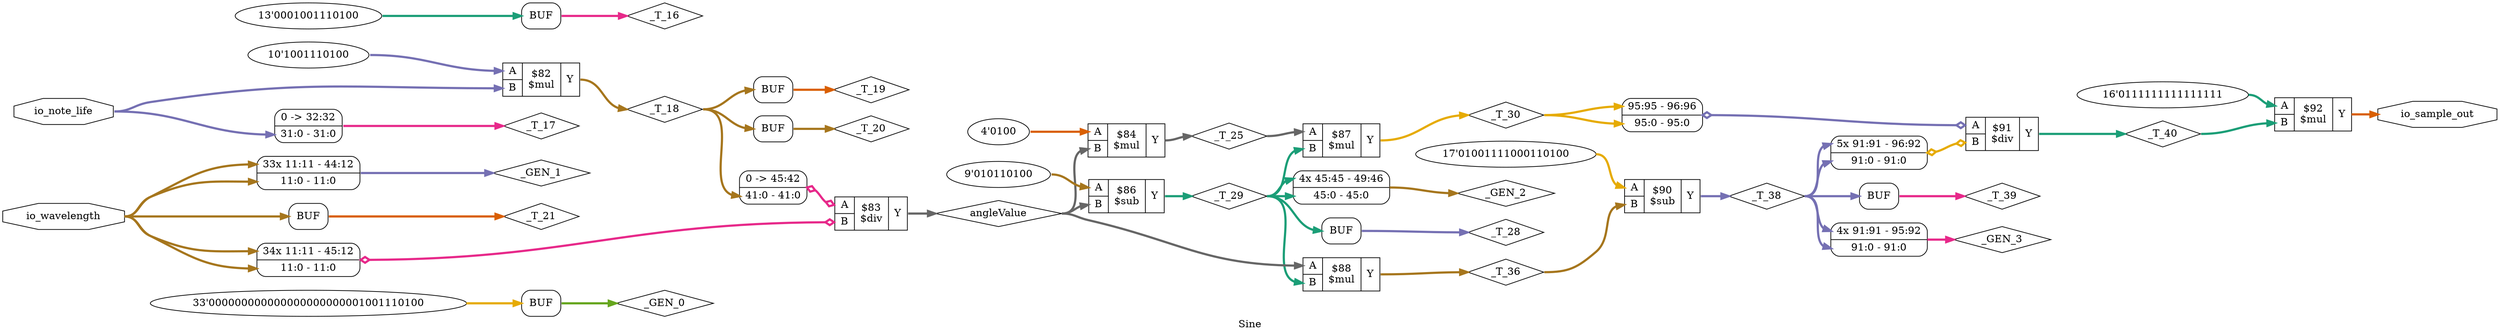 digraph "Sine" {
label="Sine";
rankdir="LR";
remincross=true;
n1 [ shape=diamond, label="_GEN_0", color="black", fontcolor="black" ];
n2 [ shape=diamond, label="_GEN_1", color="black", fontcolor="black" ];
n3 [ shape=diamond, label="_GEN_2", color="black", fontcolor="black" ];
n4 [ shape=diamond, label="_GEN_3", color="black", fontcolor="black" ];
n5 [ shape=diamond, label="_T_16", color="black", fontcolor="black" ];
n6 [ shape=diamond, label="_T_17", color="black", fontcolor="black" ];
n7 [ shape=diamond, label="_T_18", color="black", fontcolor="black" ];
n8 [ shape=diamond, label="_T_19", color="black", fontcolor="black" ];
n9 [ shape=diamond, label="_T_20", color="black", fontcolor="black" ];
n10 [ shape=diamond, label="_T_21", color="black", fontcolor="black" ];
n11 [ shape=diamond, label="_T_25", color="black", fontcolor="black" ];
n12 [ shape=diamond, label="_T_28", color="black", fontcolor="black" ];
n13 [ shape=diamond, label="_T_29", color="black", fontcolor="black" ];
n14 [ shape=diamond, label="_T_30", color="black", fontcolor="black" ];
n15 [ shape=diamond, label="_T_36", color="black", fontcolor="black" ];
n16 [ shape=diamond, label="_T_38", color="black", fontcolor="black" ];
n17 [ shape=diamond, label="_T_39", color="black", fontcolor="black" ];
n18 [ shape=diamond, label="_T_40", color="black", fontcolor="black" ];
n19 [ shape=diamond, label="angleValue", color="black", fontcolor="black" ];
n20 [ shape=octagon, label="io_note_life", color="black", fontcolor="black" ];
n21 [ shape=octagon, label="io_sample_out", color="black", fontcolor="black" ];
n22 [ shape=octagon, label="io_wavelength", color="black", fontcolor="black" ];
{ rank="source"; n20; n22;}
{ rank="sink"; n21;}
c26 [ shape=record, label="{{<p23> A|<p24> B}|$83\n$div|{<p25> Y}}" ];
x0 [ shape=record, style=rounded, label="0 -&gt; 45:42 |<s0> 41:0 - 41:0 " ];
x0:e -> c26:p23:w [arrowhead=odiamond, arrowtail=odiamond, dir=both, colorscheme="dark28", color="4", fontcolor="4", style="setlinewidth(3)", label=""];
x1 [ shape=record, style=rounded, label="<s34> 34x 11:11 - 45:12 |<s0> 11:0 - 11:0 " ];
x1:e -> c26:p24:w [arrowhead=odiamond, arrowtail=odiamond, dir=both, colorscheme="dark28", color="4", fontcolor="4", style="setlinewidth(3)", label=""];
c27 [ shape=record, label="{{<p23> A|<p24> B}|$91\n$div|{<p25> Y}}" ];
x2 [ shape=record, style=rounded, label="<s1> 95:95 - 96:96 |<s0> 95:0 - 95:0 " ];
x2:e -> c27:p23:w [arrowhead=odiamond, arrowtail=odiamond, dir=both, colorscheme="dark28", color="3", fontcolor="3", style="setlinewidth(3)", label=""];
x3 [ shape=record, style=rounded, label="<s5> 5x 91:91 - 96:92 |<s0> 91:0 - 91:0 " ];
x3:e -> c27:p24:w [arrowhead=odiamond, arrowtail=odiamond, dir=both, colorscheme="dark28", color="6", fontcolor="6", style="setlinewidth(3)", label=""];
v4 [ label="10'1001110100" ];
c28 [ shape=record, label="{{<p23> A|<p24> B}|$82\n$mul|{<p25> Y}}" ];
v5 [ label="4'0100" ];
c29 [ shape=record, label="{{<p23> A|<p24> B}|$84\n$mul|{<p25> Y}}" ];
c30 [ shape=record, label="{{<p23> A|<p24> B}|$87\n$mul|{<p25> Y}}" ];
c31 [ shape=record, label="{{<p23> A|<p24> B}|$88\n$mul|{<p25> Y}}" ];
v6 [ label="16'0111111111111111" ];
c32 [ shape=record, label="{{<p23> A|<p24> B}|$92\n$mul|{<p25> Y}}" ];
v7 [ label="9'010110100" ];
c33 [ shape=record, label="{{<p23> A|<p24> B}|$86\n$sub|{<p25> Y}}" ];
v8 [ label="17'01001111000110100" ];
c34 [ shape=record, label="{{<p23> A|<p24> B}|$90\n$sub|{<p25> Y}}" ];
x9 [shape=box, style=rounded, label="BUF"];
x10 [ shape=record, style=rounded, label="<s33> 33x 11:11 - 44:12 |<s0> 11:0 - 11:0 " ];
x11 [ shape=record, style=rounded, label="<s4> 4x 45:45 - 49:46 |<s0> 45:0 - 45:0 " ];
x12 [ shape=record, style=rounded, label="<s4> 4x 91:91 - 95:92 |<s0> 91:0 - 91:0 " ];
v13 [ label="13'0001001110100" ];
x14 [shape=box, style=rounded, label="BUF"];
x15 [ shape=record, style=rounded, label="0 -&gt; 32:32 |<s0> 31:0 - 31:0 " ];
v16 [ label="33'000000000000000000000001001110100" ];
x17 [shape=box, style=rounded, label="BUF"];
x18 [shape=box, style=rounded, label="BUF"];
x19 [shape=box, style=rounded, label="BUF"];
x20 [shape=box, style=rounded, label="BUF"];
x21 [shape=box, style=rounded, label="BUF"];
x17:e:e -> n1:w [colorscheme="dark28", color="5", fontcolor="5", style="setlinewidth(3)", label=""];
x19:e:e -> n10:w [colorscheme="dark28", color="2", fontcolor="2", style="setlinewidth(3)", label=""];
c29:p25:e -> n11:w [colorscheme="dark28", color="8", fontcolor="8", style="setlinewidth(3)", label=""];
n11:e -> c30:p23:w [colorscheme="dark28", color="8", fontcolor="8", style="setlinewidth(3)", label=""];
x20:e:e -> n12:w [colorscheme="dark28", color="3", fontcolor="3", style="setlinewidth(3)", label=""];
c33:p25:e -> n13:w [colorscheme="dark28", color="1", fontcolor="1", style="setlinewidth(3)", label=""];
n13:e -> c30:p24:w [colorscheme="dark28", color="1", fontcolor="1", style="setlinewidth(3)", label=""];
n13:e -> c31:p24:w [colorscheme="dark28", color="1", fontcolor="1", style="setlinewidth(3)", label=""];
n13:e -> x11:s0:w [colorscheme="dark28", color="1", fontcolor="1", style="setlinewidth(3)", label=""];
n13:e -> x11:s4:w [colorscheme="dark28", color="1", fontcolor="1", style="setlinewidth(3)", label=""];
n13:e -> x20:w:w [colorscheme="dark28", color="1", fontcolor="1", style="setlinewidth(3)", label=""];
c30:p25:e -> n14:w [colorscheme="dark28", color="6", fontcolor="6", style="setlinewidth(3)", label=""];
n14:e -> x2:s0:w [colorscheme="dark28", color="6", fontcolor="6", style="setlinewidth(3)", label=""];
n14:e -> x2:s1:w [colorscheme="dark28", color="6", fontcolor="6", style="setlinewidth(3)", label=""];
c31:p25:e -> n15:w [colorscheme="dark28", color="7", fontcolor="7", style="setlinewidth(3)", label=""];
n15:e -> c34:p24:w [colorscheme="dark28", color="7", fontcolor="7", style="setlinewidth(3)", label=""];
c34:p25:e -> n16:w [colorscheme="dark28", color="3", fontcolor="3", style="setlinewidth(3)", label=""];
n16:e -> x12:s0:w [colorscheme="dark28", color="3", fontcolor="3", style="setlinewidth(3)", label=""];
n16:e -> x12:s4:w [colorscheme="dark28", color="3", fontcolor="3", style="setlinewidth(3)", label=""];
n16:e -> x21:w:w [colorscheme="dark28", color="3", fontcolor="3", style="setlinewidth(3)", label=""];
n16:e -> x3:s0:w [colorscheme="dark28", color="3", fontcolor="3", style="setlinewidth(3)", label=""];
n16:e -> x3:s5:w [colorscheme="dark28", color="3", fontcolor="3", style="setlinewidth(3)", label=""];
x21:e:e -> n17:w [colorscheme="dark28", color="4", fontcolor="4", style="setlinewidth(3)", label=""];
c27:p25:e -> n18:w [colorscheme="dark28", color="1", fontcolor="1", style="setlinewidth(3)", label=""];
n18:e -> c32:p24:w [colorscheme="dark28", color="1", fontcolor="1", style="setlinewidth(3)", label=""];
c26:p25:e -> n19:w [colorscheme="dark28", color="8", fontcolor="8", style="setlinewidth(3)", label=""];
n19:e -> c29:p24:w [colorscheme="dark28", color="8", fontcolor="8", style="setlinewidth(3)", label=""];
n19:e -> c31:p23:w [colorscheme="dark28", color="8", fontcolor="8", style="setlinewidth(3)", label=""];
n19:e -> c33:p24:w [colorscheme="dark28", color="8", fontcolor="8", style="setlinewidth(3)", label=""];
x10:e -> n2:w [colorscheme="dark28", color="3", fontcolor="3", style="setlinewidth(3)", label=""];
n20:e -> c28:p24:w [colorscheme="dark28", color="3", fontcolor="3", style="setlinewidth(3)", label=""];
n20:e -> x15:s0:w [colorscheme="dark28", color="3", fontcolor="3", style="setlinewidth(3)", label=""];
c32:p25:e -> n21:w [colorscheme="dark28", color="2", fontcolor="2", style="setlinewidth(3)", label=""];
n22:e -> x10:s0:w [colorscheme="dark28", color="7", fontcolor="7", style="setlinewidth(3)", label=""];
n22:e -> x10:s33:w [colorscheme="dark28", color="7", fontcolor="7", style="setlinewidth(3)", label=""];
n22:e -> x19:w:w [colorscheme="dark28", color="7", fontcolor="7", style="setlinewidth(3)", label=""];
n22:e -> x1:s0:w [colorscheme="dark28", color="7", fontcolor="7", style="setlinewidth(3)", label=""];
n22:e -> x1:s34:w [colorscheme="dark28", color="7", fontcolor="7", style="setlinewidth(3)", label=""];
x11:e -> n3:w [colorscheme="dark28", color="7", fontcolor="7", style="setlinewidth(3)", label=""];
x12:e -> n4:w [colorscheme="dark28", color="4", fontcolor="4", style="setlinewidth(3)", label=""];
x14:e:e -> n5:w [colorscheme="dark28", color="4", fontcolor="4", style="setlinewidth(3)", label=""];
x15:e -> n6:w [colorscheme="dark28", color="4", fontcolor="4", style="setlinewidth(3)", label=""];
c28:p25:e -> n7:w [colorscheme="dark28", color="7", fontcolor="7", style="setlinewidth(3)", label=""];
n7:e -> x0:s0:w [colorscheme="dark28", color="7", fontcolor="7", style="setlinewidth(3)", label=""];
n7:e -> x18:w:w [colorscheme="dark28", color="7", fontcolor="7", style="setlinewidth(3)", label=""];
n7:e -> x9:w:w [colorscheme="dark28", color="7", fontcolor="7", style="setlinewidth(3)", label=""];
x18:e:e -> n8:w [colorscheme="dark28", color="2", fontcolor="2", style="setlinewidth(3)", label=""];
x9:e:e -> n9:w [colorscheme="dark28", color="7", fontcolor="7", style="setlinewidth(3)", label=""];
v13:e -> x14:w:w [colorscheme="dark28", color="1", fontcolor="1", style="setlinewidth(3)", label=""];
v16:e -> x17:w:w [colorscheme="dark28", color="6", fontcolor="6", style="setlinewidth(3)", label=""];
v4:e -> c28:p23:w [colorscheme="dark28", color="3", fontcolor="3", style="setlinewidth(3)", label=""];
v5:e -> c29:p23:w [colorscheme="dark28", color="2", fontcolor="2", style="setlinewidth(3)", label=""];
v6:e -> c32:p23:w [colorscheme="dark28", color="1", fontcolor="1", style="setlinewidth(3)", label=""];
v7:e -> c33:p23:w [colorscheme="dark28", color="7", fontcolor="7", style="setlinewidth(3)", label=""];
v8:e -> c34:p23:w [colorscheme="dark28", color="6", fontcolor="6", style="setlinewidth(3)", label=""];
}
